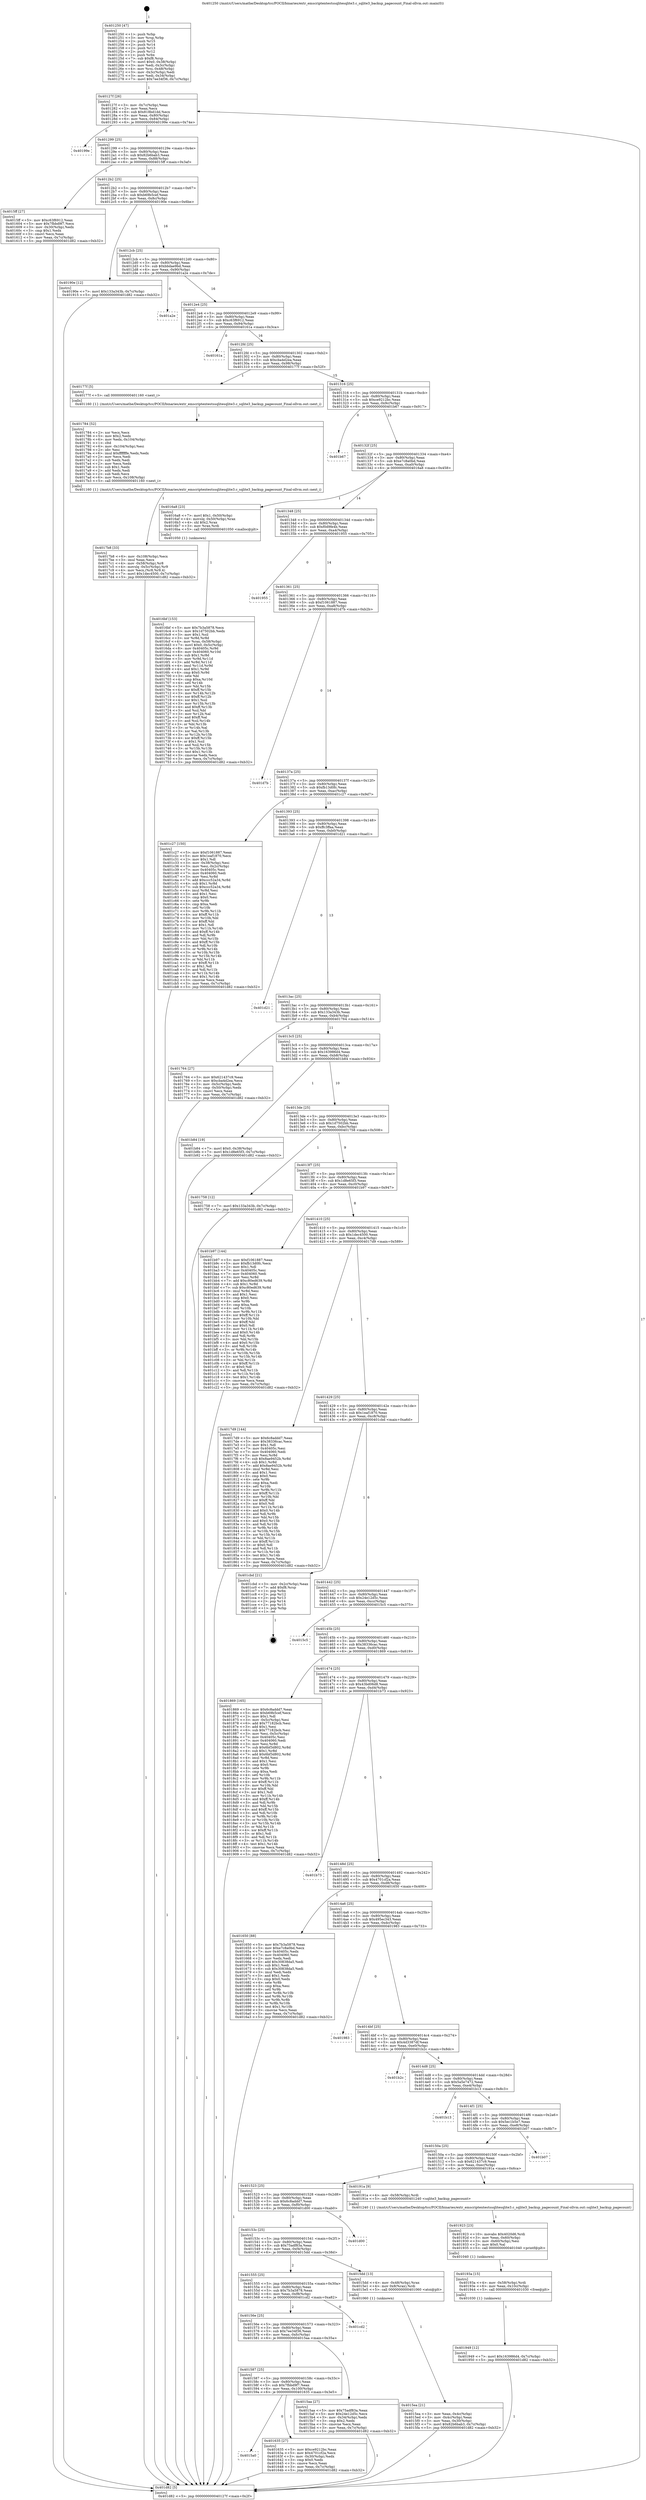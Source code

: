 digraph "0x401250" {
  label = "0x401250 (/mnt/c/Users/mathe/Desktop/tcc/POCII/binaries/extr_emscriptentestssqlitesqlite3.c_sqlite3_backup_pagecount_Final-ollvm.out::main(0))"
  labelloc = "t"
  node[shape=record]

  Entry [label="",width=0.3,height=0.3,shape=circle,fillcolor=black,style=filled]
  "0x40127f" [label="{
     0x40127f [26]\l
     | [instrs]\l
     &nbsp;&nbsp;0x40127f \<+3\>: mov -0x7c(%rbp),%eax\l
     &nbsp;&nbsp;0x401282 \<+2\>: mov %eax,%ecx\l
     &nbsp;&nbsp;0x401284 \<+6\>: sub $0x818bd1dd,%ecx\l
     &nbsp;&nbsp;0x40128a \<+3\>: mov %eax,-0x80(%rbp)\l
     &nbsp;&nbsp;0x40128d \<+6\>: mov %ecx,-0x84(%rbp)\l
     &nbsp;&nbsp;0x401293 \<+6\>: je 000000000040199e \<main+0x74e\>\l
  }"]
  "0x40199e" [label="{
     0x40199e\l
  }", style=dashed]
  "0x401299" [label="{
     0x401299 [25]\l
     | [instrs]\l
     &nbsp;&nbsp;0x401299 \<+5\>: jmp 000000000040129e \<main+0x4e\>\l
     &nbsp;&nbsp;0x40129e \<+3\>: mov -0x80(%rbp),%eax\l
     &nbsp;&nbsp;0x4012a1 \<+5\>: sub $0x82b6bab3,%eax\l
     &nbsp;&nbsp;0x4012a6 \<+6\>: mov %eax,-0x88(%rbp)\l
     &nbsp;&nbsp;0x4012ac \<+6\>: je 00000000004015ff \<main+0x3af\>\l
  }"]
  Exit [label="",width=0.3,height=0.3,shape=circle,fillcolor=black,style=filled,peripheries=2]
  "0x4015ff" [label="{
     0x4015ff [27]\l
     | [instrs]\l
     &nbsp;&nbsp;0x4015ff \<+5\>: mov $0xc63f6912,%eax\l
     &nbsp;&nbsp;0x401604 \<+5\>: mov $0x7fbbd9f7,%ecx\l
     &nbsp;&nbsp;0x401609 \<+3\>: mov -0x30(%rbp),%edx\l
     &nbsp;&nbsp;0x40160c \<+3\>: cmp $0x1,%edx\l
     &nbsp;&nbsp;0x40160f \<+3\>: cmovl %ecx,%eax\l
     &nbsp;&nbsp;0x401612 \<+3\>: mov %eax,-0x7c(%rbp)\l
     &nbsp;&nbsp;0x401615 \<+5\>: jmp 0000000000401d82 \<main+0xb32\>\l
  }"]
  "0x4012b2" [label="{
     0x4012b2 [25]\l
     | [instrs]\l
     &nbsp;&nbsp;0x4012b2 \<+5\>: jmp 00000000004012b7 \<main+0x67\>\l
     &nbsp;&nbsp;0x4012b7 \<+3\>: mov -0x80(%rbp),%eax\l
     &nbsp;&nbsp;0x4012ba \<+5\>: sub $0xb69b5cef,%eax\l
     &nbsp;&nbsp;0x4012bf \<+6\>: mov %eax,-0x8c(%rbp)\l
     &nbsp;&nbsp;0x4012c5 \<+6\>: je 000000000040190e \<main+0x6be\>\l
  }"]
  "0x401949" [label="{
     0x401949 [12]\l
     | [instrs]\l
     &nbsp;&nbsp;0x401949 \<+7\>: movl $0x163986d4,-0x7c(%rbp)\l
     &nbsp;&nbsp;0x401950 \<+5\>: jmp 0000000000401d82 \<main+0xb32\>\l
  }"]
  "0x40190e" [label="{
     0x40190e [12]\l
     | [instrs]\l
     &nbsp;&nbsp;0x40190e \<+7\>: movl $0x133a343b,-0x7c(%rbp)\l
     &nbsp;&nbsp;0x401915 \<+5\>: jmp 0000000000401d82 \<main+0xb32\>\l
  }"]
  "0x4012cb" [label="{
     0x4012cb [25]\l
     | [instrs]\l
     &nbsp;&nbsp;0x4012cb \<+5\>: jmp 00000000004012d0 \<main+0x80\>\l
     &nbsp;&nbsp;0x4012d0 \<+3\>: mov -0x80(%rbp),%eax\l
     &nbsp;&nbsp;0x4012d3 \<+5\>: sub $0xbbdae9bd,%eax\l
     &nbsp;&nbsp;0x4012d8 \<+6\>: mov %eax,-0x90(%rbp)\l
     &nbsp;&nbsp;0x4012de \<+6\>: je 0000000000401a2e \<main+0x7de\>\l
  }"]
  "0x40193a" [label="{
     0x40193a [15]\l
     | [instrs]\l
     &nbsp;&nbsp;0x40193a \<+4\>: mov -0x58(%rbp),%rdi\l
     &nbsp;&nbsp;0x40193e \<+6\>: mov %eax,-0x10c(%rbp)\l
     &nbsp;&nbsp;0x401944 \<+5\>: call 0000000000401030 \<free@plt\>\l
     | [calls]\l
     &nbsp;&nbsp;0x401030 \{1\} (unknown)\l
  }"]
  "0x401a2e" [label="{
     0x401a2e\l
  }", style=dashed]
  "0x4012e4" [label="{
     0x4012e4 [25]\l
     | [instrs]\l
     &nbsp;&nbsp;0x4012e4 \<+5\>: jmp 00000000004012e9 \<main+0x99\>\l
     &nbsp;&nbsp;0x4012e9 \<+3\>: mov -0x80(%rbp),%eax\l
     &nbsp;&nbsp;0x4012ec \<+5\>: sub $0xc63f6912,%eax\l
     &nbsp;&nbsp;0x4012f1 \<+6\>: mov %eax,-0x94(%rbp)\l
     &nbsp;&nbsp;0x4012f7 \<+6\>: je 000000000040161a \<main+0x3ca\>\l
  }"]
  "0x401923" [label="{
     0x401923 [23]\l
     | [instrs]\l
     &nbsp;&nbsp;0x401923 \<+10\>: movabs $0x4020d6,%rdi\l
     &nbsp;&nbsp;0x40192d \<+3\>: mov %eax,-0x60(%rbp)\l
     &nbsp;&nbsp;0x401930 \<+3\>: mov -0x60(%rbp),%esi\l
     &nbsp;&nbsp;0x401933 \<+2\>: mov $0x0,%al\l
     &nbsp;&nbsp;0x401935 \<+5\>: call 0000000000401040 \<printf@plt\>\l
     | [calls]\l
     &nbsp;&nbsp;0x401040 \{1\} (unknown)\l
  }"]
  "0x40161a" [label="{
     0x40161a\l
  }", style=dashed]
  "0x4012fd" [label="{
     0x4012fd [25]\l
     | [instrs]\l
     &nbsp;&nbsp;0x4012fd \<+5\>: jmp 0000000000401302 \<main+0xb2\>\l
     &nbsp;&nbsp;0x401302 \<+3\>: mov -0x80(%rbp),%eax\l
     &nbsp;&nbsp;0x401305 \<+5\>: sub $0xcba4d2ea,%eax\l
     &nbsp;&nbsp;0x40130a \<+6\>: mov %eax,-0x98(%rbp)\l
     &nbsp;&nbsp;0x401310 \<+6\>: je 000000000040177f \<main+0x52f\>\l
  }"]
  "0x4017b8" [label="{
     0x4017b8 [33]\l
     | [instrs]\l
     &nbsp;&nbsp;0x4017b8 \<+6\>: mov -0x108(%rbp),%ecx\l
     &nbsp;&nbsp;0x4017be \<+3\>: imul %eax,%ecx\l
     &nbsp;&nbsp;0x4017c1 \<+4\>: mov -0x58(%rbp),%r8\l
     &nbsp;&nbsp;0x4017c5 \<+4\>: movslq -0x5c(%rbp),%r9\l
     &nbsp;&nbsp;0x4017c9 \<+4\>: mov %ecx,(%r8,%r9,4)\l
     &nbsp;&nbsp;0x4017cd \<+7\>: movl $0x1dec4500,-0x7c(%rbp)\l
     &nbsp;&nbsp;0x4017d4 \<+5\>: jmp 0000000000401d82 \<main+0xb32\>\l
  }"]
  "0x40177f" [label="{
     0x40177f [5]\l
     | [instrs]\l
     &nbsp;&nbsp;0x40177f \<+5\>: call 0000000000401160 \<next_i\>\l
     | [calls]\l
     &nbsp;&nbsp;0x401160 \{1\} (/mnt/c/Users/mathe/Desktop/tcc/POCII/binaries/extr_emscriptentestssqlitesqlite3.c_sqlite3_backup_pagecount_Final-ollvm.out::next_i)\l
  }"]
  "0x401316" [label="{
     0x401316 [25]\l
     | [instrs]\l
     &nbsp;&nbsp;0x401316 \<+5\>: jmp 000000000040131b \<main+0xcb\>\l
     &nbsp;&nbsp;0x40131b \<+3\>: mov -0x80(%rbp),%eax\l
     &nbsp;&nbsp;0x40131e \<+5\>: sub $0xce9212bc,%eax\l
     &nbsp;&nbsp;0x401323 \<+6\>: mov %eax,-0x9c(%rbp)\l
     &nbsp;&nbsp;0x401329 \<+6\>: je 0000000000401b67 \<main+0x917\>\l
  }"]
  "0x401784" [label="{
     0x401784 [52]\l
     | [instrs]\l
     &nbsp;&nbsp;0x401784 \<+2\>: xor %ecx,%ecx\l
     &nbsp;&nbsp;0x401786 \<+5\>: mov $0x2,%edx\l
     &nbsp;&nbsp;0x40178b \<+6\>: mov %edx,-0x104(%rbp)\l
     &nbsp;&nbsp;0x401791 \<+1\>: cltd\l
     &nbsp;&nbsp;0x401792 \<+6\>: mov -0x104(%rbp),%esi\l
     &nbsp;&nbsp;0x401798 \<+2\>: idiv %esi\l
     &nbsp;&nbsp;0x40179a \<+6\>: imul $0xfffffffe,%edx,%edx\l
     &nbsp;&nbsp;0x4017a0 \<+2\>: mov %ecx,%edi\l
     &nbsp;&nbsp;0x4017a2 \<+2\>: sub %edx,%edi\l
     &nbsp;&nbsp;0x4017a4 \<+2\>: mov %ecx,%edx\l
     &nbsp;&nbsp;0x4017a6 \<+3\>: sub $0x1,%edx\l
     &nbsp;&nbsp;0x4017a9 \<+2\>: add %edx,%edi\l
     &nbsp;&nbsp;0x4017ab \<+2\>: sub %edi,%ecx\l
     &nbsp;&nbsp;0x4017ad \<+6\>: mov %ecx,-0x108(%rbp)\l
     &nbsp;&nbsp;0x4017b3 \<+5\>: call 0000000000401160 \<next_i\>\l
     | [calls]\l
     &nbsp;&nbsp;0x401160 \{1\} (/mnt/c/Users/mathe/Desktop/tcc/POCII/binaries/extr_emscriptentestssqlitesqlite3.c_sqlite3_backup_pagecount_Final-ollvm.out::next_i)\l
  }"]
  "0x401b67" [label="{
     0x401b67\l
  }", style=dashed]
  "0x40132f" [label="{
     0x40132f [25]\l
     | [instrs]\l
     &nbsp;&nbsp;0x40132f \<+5\>: jmp 0000000000401334 \<main+0xe4\>\l
     &nbsp;&nbsp;0x401334 \<+3\>: mov -0x80(%rbp),%eax\l
     &nbsp;&nbsp;0x401337 \<+5\>: sub $0xe7c8a0bd,%eax\l
     &nbsp;&nbsp;0x40133c \<+6\>: mov %eax,-0xa0(%rbp)\l
     &nbsp;&nbsp;0x401342 \<+6\>: je 00000000004016a8 \<main+0x458\>\l
  }"]
  "0x4016bf" [label="{
     0x4016bf [153]\l
     | [instrs]\l
     &nbsp;&nbsp;0x4016bf \<+5\>: mov $0x7b3a5878,%ecx\l
     &nbsp;&nbsp;0x4016c4 \<+5\>: mov $0x1d7502bb,%edx\l
     &nbsp;&nbsp;0x4016c9 \<+3\>: mov $0x1,%sil\l
     &nbsp;&nbsp;0x4016cc \<+3\>: xor %r8d,%r8d\l
     &nbsp;&nbsp;0x4016cf \<+4\>: mov %rax,-0x58(%rbp)\l
     &nbsp;&nbsp;0x4016d3 \<+7\>: movl $0x0,-0x5c(%rbp)\l
     &nbsp;&nbsp;0x4016da \<+8\>: mov 0x40405c,%r9d\l
     &nbsp;&nbsp;0x4016e2 \<+8\>: mov 0x404060,%r10d\l
     &nbsp;&nbsp;0x4016ea \<+4\>: sub $0x1,%r8d\l
     &nbsp;&nbsp;0x4016ee \<+3\>: mov %r9d,%r11d\l
     &nbsp;&nbsp;0x4016f1 \<+3\>: add %r8d,%r11d\l
     &nbsp;&nbsp;0x4016f4 \<+4\>: imul %r11d,%r9d\l
     &nbsp;&nbsp;0x4016f8 \<+4\>: and $0x1,%r9d\l
     &nbsp;&nbsp;0x4016fc \<+4\>: cmp $0x0,%r9d\l
     &nbsp;&nbsp;0x401700 \<+3\>: sete %bl\l
     &nbsp;&nbsp;0x401703 \<+4\>: cmp $0xa,%r10d\l
     &nbsp;&nbsp;0x401707 \<+4\>: setl %r14b\l
     &nbsp;&nbsp;0x40170b \<+3\>: mov %bl,%r15b\l
     &nbsp;&nbsp;0x40170e \<+4\>: xor $0xff,%r15b\l
     &nbsp;&nbsp;0x401712 \<+3\>: mov %r14b,%r12b\l
     &nbsp;&nbsp;0x401715 \<+4\>: xor $0xff,%r12b\l
     &nbsp;&nbsp;0x401719 \<+4\>: xor $0x1,%sil\l
     &nbsp;&nbsp;0x40171d \<+3\>: mov %r15b,%r13b\l
     &nbsp;&nbsp;0x401720 \<+4\>: and $0xff,%r13b\l
     &nbsp;&nbsp;0x401724 \<+3\>: and %sil,%bl\l
     &nbsp;&nbsp;0x401727 \<+3\>: mov %r12b,%al\l
     &nbsp;&nbsp;0x40172a \<+2\>: and $0xff,%al\l
     &nbsp;&nbsp;0x40172c \<+3\>: and %sil,%r14b\l
     &nbsp;&nbsp;0x40172f \<+3\>: or %bl,%r13b\l
     &nbsp;&nbsp;0x401732 \<+3\>: or %r14b,%al\l
     &nbsp;&nbsp;0x401735 \<+3\>: xor %al,%r13b\l
     &nbsp;&nbsp;0x401738 \<+3\>: or %r12b,%r15b\l
     &nbsp;&nbsp;0x40173b \<+4\>: xor $0xff,%r15b\l
     &nbsp;&nbsp;0x40173f \<+4\>: or $0x1,%sil\l
     &nbsp;&nbsp;0x401743 \<+3\>: and %sil,%r15b\l
     &nbsp;&nbsp;0x401746 \<+3\>: or %r15b,%r13b\l
     &nbsp;&nbsp;0x401749 \<+4\>: test $0x1,%r13b\l
     &nbsp;&nbsp;0x40174d \<+3\>: cmovne %edx,%ecx\l
     &nbsp;&nbsp;0x401750 \<+3\>: mov %ecx,-0x7c(%rbp)\l
     &nbsp;&nbsp;0x401753 \<+5\>: jmp 0000000000401d82 \<main+0xb32\>\l
  }"]
  "0x4016a8" [label="{
     0x4016a8 [23]\l
     | [instrs]\l
     &nbsp;&nbsp;0x4016a8 \<+7\>: movl $0x1,-0x50(%rbp)\l
     &nbsp;&nbsp;0x4016af \<+4\>: movslq -0x50(%rbp),%rax\l
     &nbsp;&nbsp;0x4016b3 \<+4\>: shl $0x2,%rax\l
     &nbsp;&nbsp;0x4016b7 \<+3\>: mov %rax,%rdi\l
     &nbsp;&nbsp;0x4016ba \<+5\>: call 0000000000401050 \<malloc@plt\>\l
     | [calls]\l
     &nbsp;&nbsp;0x401050 \{1\} (unknown)\l
  }"]
  "0x401348" [label="{
     0x401348 [25]\l
     | [instrs]\l
     &nbsp;&nbsp;0x401348 \<+5\>: jmp 000000000040134d \<main+0xfd\>\l
     &nbsp;&nbsp;0x40134d \<+3\>: mov -0x80(%rbp),%eax\l
     &nbsp;&nbsp;0x401350 \<+5\>: sub $0xf0d9fe4b,%eax\l
     &nbsp;&nbsp;0x401355 \<+6\>: mov %eax,-0xa4(%rbp)\l
     &nbsp;&nbsp;0x40135b \<+6\>: je 0000000000401955 \<main+0x705\>\l
  }"]
  "0x4015a0" [label="{
     0x4015a0\l
  }", style=dashed]
  "0x401955" [label="{
     0x401955\l
  }", style=dashed]
  "0x401361" [label="{
     0x401361 [25]\l
     | [instrs]\l
     &nbsp;&nbsp;0x401361 \<+5\>: jmp 0000000000401366 \<main+0x116\>\l
     &nbsp;&nbsp;0x401366 \<+3\>: mov -0x80(%rbp),%eax\l
     &nbsp;&nbsp;0x401369 \<+5\>: sub $0xf1061887,%eax\l
     &nbsp;&nbsp;0x40136e \<+6\>: mov %eax,-0xa8(%rbp)\l
     &nbsp;&nbsp;0x401374 \<+6\>: je 0000000000401d7b \<main+0xb2b\>\l
  }"]
  "0x401635" [label="{
     0x401635 [27]\l
     | [instrs]\l
     &nbsp;&nbsp;0x401635 \<+5\>: mov $0xce9212bc,%eax\l
     &nbsp;&nbsp;0x40163a \<+5\>: mov $0x4701cf2a,%ecx\l
     &nbsp;&nbsp;0x40163f \<+3\>: mov -0x30(%rbp),%edx\l
     &nbsp;&nbsp;0x401642 \<+3\>: cmp $0x0,%edx\l
     &nbsp;&nbsp;0x401645 \<+3\>: cmove %ecx,%eax\l
     &nbsp;&nbsp;0x401648 \<+3\>: mov %eax,-0x7c(%rbp)\l
     &nbsp;&nbsp;0x40164b \<+5\>: jmp 0000000000401d82 \<main+0xb32\>\l
  }"]
  "0x401d7b" [label="{
     0x401d7b\l
  }", style=dashed]
  "0x40137a" [label="{
     0x40137a [25]\l
     | [instrs]\l
     &nbsp;&nbsp;0x40137a \<+5\>: jmp 000000000040137f \<main+0x12f\>\l
     &nbsp;&nbsp;0x40137f \<+3\>: mov -0x80(%rbp),%eax\l
     &nbsp;&nbsp;0x401382 \<+5\>: sub $0xfb13d0fc,%eax\l
     &nbsp;&nbsp;0x401387 \<+6\>: mov %eax,-0xac(%rbp)\l
     &nbsp;&nbsp;0x40138d \<+6\>: je 0000000000401c27 \<main+0x9d7\>\l
  }"]
  "0x4015ea" [label="{
     0x4015ea [21]\l
     | [instrs]\l
     &nbsp;&nbsp;0x4015ea \<+3\>: mov %eax,-0x4c(%rbp)\l
     &nbsp;&nbsp;0x4015ed \<+3\>: mov -0x4c(%rbp),%eax\l
     &nbsp;&nbsp;0x4015f0 \<+3\>: mov %eax,-0x30(%rbp)\l
     &nbsp;&nbsp;0x4015f3 \<+7\>: movl $0x82b6bab3,-0x7c(%rbp)\l
     &nbsp;&nbsp;0x4015fa \<+5\>: jmp 0000000000401d82 \<main+0xb32\>\l
  }"]
  "0x401c27" [label="{
     0x401c27 [150]\l
     | [instrs]\l
     &nbsp;&nbsp;0x401c27 \<+5\>: mov $0xf1061887,%eax\l
     &nbsp;&nbsp;0x401c2c \<+5\>: mov $0x1eaf1870,%ecx\l
     &nbsp;&nbsp;0x401c31 \<+2\>: mov $0x1,%dl\l
     &nbsp;&nbsp;0x401c33 \<+3\>: mov -0x38(%rbp),%esi\l
     &nbsp;&nbsp;0x401c36 \<+3\>: mov %esi,-0x2c(%rbp)\l
     &nbsp;&nbsp;0x401c39 \<+7\>: mov 0x40405c,%esi\l
     &nbsp;&nbsp;0x401c40 \<+7\>: mov 0x404060,%edi\l
     &nbsp;&nbsp;0x401c47 \<+3\>: mov %esi,%r8d\l
     &nbsp;&nbsp;0x401c4a \<+7\>: add $0xccc52a34,%r8d\l
     &nbsp;&nbsp;0x401c51 \<+4\>: sub $0x1,%r8d\l
     &nbsp;&nbsp;0x401c55 \<+7\>: sub $0xccc52a34,%r8d\l
     &nbsp;&nbsp;0x401c5c \<+4\>: imul %r8d,%esi\l
     &nbsp;&nbsp;0x401c60 \<+3\>: and $0x1,%esi\l
     &nbsp;&nbsp;0x401c63 \<+3\>: cmp $0x0,%esi\l
     &nbsp;&nbsp;0x401c66 \<+4\>: sete %r9b\l
     &nbsp;&nbsp;0x401c6a \<+3\>: cmp $0xa,%edi\l
     &nbsp;&nbsp;0x401c6d \<+4\>: setl %r10b\l
     &nbsp;&nbsp;0x401c71 \<+3\>: mov %r9b,%r11b\l
     &nbsp;&nbsp;0x401c74 \<+4\>: xor $0xff,%r11b\l
     &nbsp;&nbsp;0x401c78 \<+3\>: mov %r10b,%bl\l
     &nbsp;&nbsp;0x401c7b \<+3\>: xor $0xff,%bl\l
     &nbsp;&nbsp;0x401c7e \<+3\>: xor $0x1,%dl\l
     &nbsp;&nbsp;0x401c81 \<+3\>: mov %r11b,%r14b\l
     &nbsp;&nbsp;0x401c84 \<+4\>: and $0xff,%r14b\l
     &nbsp;&nbsp;0x401c88 \<+3\>: and %dl,%r9b\l
     &nbsp;&nbsp;0x401c8b \<+3\>: mov %bl,%r15b\l
     &nbsp;&nbsp;0x401c8e \<+4\>: and $0xff,%r15b\l
     &nbsp;&nbsp;0x401c92 \<+3\>: and %dl,%r10b\l
     &nbsp;&nbsp;0x401c95 \<+3\>: or %r9b,%r14b\l
     &nbsp;&nbsp;0x401c98 \<+3\>: or %r10b,%r15b\l
     &nbsp;&nbsp;0x401c9b \<+3\>: xor %r15b,%r14b\l
     &nbsp;&nbsp;0x401c9e \<+3\>: or %bl,%r11b\l
     &nbsp;&nbsp;0x401ca1 \<+4\>: xor $0xff,%r11b\l
     &nbsp;&nbsp;0x401ca5 \<+3\>: or $0x1,%dl\l
     &nbsp;&nbsp;0x401ca8 \<+3\>: and %dl,%r11b\l
     &nbsp;&nbsp;0x401cab \<+3\>: or %r11b,%r14b\l
     &nbsp;&nbsp;0x401cae \<+4\>: test $0x1,%r14b\l
     &nbsp;&nbsp;0x401cb2 \<+3\>: cmovne %ecx,%eax\l
     &nbsp;&nbsp;0x401cb5 \<+3\>: mov %eax,-0x7c(%rbp)\l
     &nbsp;&nbsp;0x401cb8 \<+5\>: jmp 0000000000401d82 \<main+0xb32\>\l
  }"]
  "0x401393" [label="{
     0x401393 [25]\l
     | [instrs]\l
     &nbsp;&nbsp;0x401393 \<+5\>: jmp 0000000000401398 \<main+0x148\>\l
     &nbsp;&nbsp;0x401398 \<+3\>: mov -0x80(%rbp),%eax\l
     &nbsp;&nbsp;0x40139b \<+5\>: sub $0xffc3ffaa,%eax\l
     &nbsp;&nbsp;0x4013a0 \<+6\>: mov %eax,-0xb0(%rbp)\l
     &nbsp;&nbsp;0x4013a6 \<+6\>: je 0000000000401d21 \<main+0xad1\>\l
  }"]
  "0x401250" [label="{
     0x401250 [47]\l
     | [instrs]\l
     &nbsp;&nbsp;0x401250 \<+1\>: push %rbp\l
     &nbsp;&nbsp;0x401251 \<+3\>: mov %rsp,%rbp\l
     &nbsp;&nbsp;0x401254 \<+2\>: push %r15\l
     &nbsp;&nbsp;0x401256 \<+2\>: push %r14\l
     &nbsp;&nbsp;0x401258 \<+2\>: push %r13\l
     &nbsp;&nbsp;0x40125a \<+2\>: push %r12\l
     &nbsp;&nbsp;0x40125c \<+1\>: push %rbx\l
     &nbsp;&nbsp;0x40125d \<+7\>: sub $0xf8,%rsp\l
     &nbsp;&nbsp;0x401264 \<+7\>: movl $0x0,-0x38(%rbp)\l
     &nbsp;&nbsp;0x40126b \<+3\>: mov %edi,-0x3c(%rbp)\l
     &nbsp;&nbsp;0x40126e \<+4\>: mov %rsi,-0x48(%rbp)\l
     &nbsp;&nbsp;0x401272 \<+3\>: mov -0x3c(%rbp),%edi\l
     &nbsp;&nbsp;0x401275 \<+3\>: mov %edi,-0x34(%rbp)\l
     &nbsp;&nbsp;0x401278 \<+7\>: movl $0x7ee34f36,-0x7c(%rbp)\l
  }"]
  "0x401d21" [label="{
     0x401d21\l
  }", style=dashed]
  "0x4013ac" [label="{
     0x4013ac [25]\l
     | [instrs]\l
     &nbsp;&nbsp;0x4013ac \<+5\>: jmp 00000000004013b1 \<main+0x161\>\l
     &nbsp;&nbsp;0x4013b1 \<+3\>: mov -0x80(%rbp),%eax\l
     &nbsp;&nbsp;0x4013b4 \<+5\>: sub $0x133a343b,%eax\l
     &nbsp;&nbsp;0x4013b9 \<+6\>: mov %eax,-0xb4(%rbp)\l
     &nbsp;&nbsp;0x4013bf \<+6\>: je 0000000000401764 \<main+0x514\>\l
  }"]
  "0x401d82" [label="{
     0x401d82 [5]\l
     | [instrs]\l
     &nbsp;&nbsp;0x401d82 \<+5\>: jmp 000000000040127f \<main+0x2f\>\l
  }"]
  "0x401764" [label="{
     0x401764 [27]\l
     | [instrs]\l
     &nbsp;&nbsp;0x401764 \<+5\>: mov $0x621437c9,%eax\l
     &nbsp;&nbsp;0x401769 \<+5\>: mov $0xcba4d2ea,%ecx\l
     &nbsp;&nbsp;0x40176e \<+3\>: mov -0x5c(%rbp),%edx\l
     &nbsp;&nbsp;0x401771 \<+3\>: cmp -0x50(%rbp),%edx\l
     &nbsp;&nbsp;0x401774 \<+3\>: cmovl %ecx,%eax\l
     &nbsp;&nbsp;0x401777 \<+3\>: mov %eax,-0x7c(%rbp)\l
     &nbsp;&nbsp;0x40177a \<+5\>: jmp 0000000000401d82 \<main+0xb32\>\l
  }"]
  "0x4013c5" [label="{
     0x4013c5 [25]\l
     | [instrs]\l
     &nbsp;&nbsp;0x4013c5 \<+5\>: jmp 00000000004013ca \<main+0x17a\>\l
     &nbsp;&nbsp;0x4013ca \<+3\>: mov -0x80(%rbp),%eax\l
     &nbsp;&nbsp;0x4013cd \<+5\>: sub $0x163986d4,%eax\l
     &nbsp;&nbsp;0x4013d2 \<+6\>: mov %eax,-0xb8(%rbp)\l
     &nbsp;&nbsp;0x4013d8 \<+6\>: je 0000000000401b84 \<main+0x934\>\l
  }"]
  "0x401587" [label="{
     0x401587 [25]\l
     | [instrs]\l
     &nbsp;&nbsp;0x401587 \<+5\>: jmp 000000000040158c \<main+0x33c\>\l
     &nbsp;&nbsp;0x40158c \<+3\>: mov -0x80(%rbp),%eax\l
     &nbsp;&nbsp;0x40158f \<+5\>: sub $0x7fbbd9f7,%eax\l
     &nbsp;&nbsp;0x401594 \<+6\>: mov %eax,-0x100(%rbp)\l
     &nbsp;&nbsp;0x40159a \<+6\>: je 0000000000401635 \<main+0x3e5\>\l
  }"]
  "0x401b84" [label="{
     0x401b84 [19]\l
     | [instrs]\l
     &nbsp;&nbsp;0x401b84 \<+7\>: movl $0x0,-0x38(%rbp)\l
     &nbsp;&nbsp;0x401b8b \<+7\>: movl $0x1d8e65f3,-0x7c(%rbp)\l
     &nbsp;&nbsp;0x401b92 \<+5\>: jmp 0000000000401d82 \<main+0xb32\>\l
  }"]
  "0x4013de" [label="{
     0x4013de [25]\l
     | [instrs]\l
     &nbsp;&nbsp;0x4013de \<+5\>: jmp 00000000004013e3 \<main+0x193\>\l
     &nbsp;&nbsp;0x4013e3 \<+3\>: mov -0x80(%rbp),%eax\l
     &nbsp;&nbsp;0x4013e6 \<+5\>: sub $0x1d7502bb,%eax\l
     &nbsp;&nbsp;0x4013eb \<+6\>: mov %eax,-0xbc(%rbp)\l
     &nbsp;&nbsp;0x4013f1 \<+6\>: je 0000000000401758 \<main+0x508\>\l
  }"]
  "0x4015aa" [label="{
     0x4015aa [27]\l
     | [instrs]\l
     &nbsp;&nbsp;0x4015aa \<+5\>: mov $0x75adf83a,%eax\l
     &nbsp;&nbsp;0x4015af \<+5\>: mov $0x24e12d5c,%ecx\l
     &nbsp;&nbsp;0x4015b4 \<+3\>: mov -0x34(%rbp),%edx\l
     &nbsp;&nbsp;0x4015b7 \<+3\>: cmp $0x2,%edx\l
     &nbsp;&nbsp;0x4015ba \<+3\>: cmovne %ecx,%eax\l
     &nbsp;&nbsp;0x4015bd \<+3\>: mov %eax,-0x7c(%rbp)\l
     &nbsp;&nbsp;0x4015c0 \<+5\>: jmp 0000000000401d82 \<main+0xb32\>\l
  }"]
  "0x401758" [label="{
     0x401758 [12]\l
     | [instrs]\l
     &nbsp;&nbsp;0x401758 \<+7\>: movl $0x133a343b,-0x7c(%rbp)\l
     &nbsp;&nbsp;0x40175f \<+5\>: jmp 0000000000401d82 \<main+0xb32\>\l
  }"]
  "0x4013f7" [label="{
     0x4013f7 [25]\l
     | [instrs]\l
     &nbsp;&nbsp;0x4013f7 \<+5\>: jmp 00000000004013fc \<main+0x1ac\>\l
     &nbsp;&nbsp;0x4013fc \<+3\>: mov -0x80(%rbp),%eax\l
     &nbsp;&nbsp;0x4013ff \<+5\>: sub $0x1d8e65f3,%eax\l
     &nbsp;&nbsp;0x401404 \<+6\>: mov %eax,-0xc0(%rbp)\l
     &nbsp;&nbsp;0x40140a \<+6\>: je 0000000000401b97 \<main+0x947\>\l
  }"]
  "0x40156e" [label="{
     0x40156e [25]\l
     | [instrs]\l
     &nbsp;&nbsp;0x40156e \<+5\>: jmp 0000000000401573 \<main+0x323\>\l
     &nbsp;&nbsp;0x401573 \<+3\>: mov -0x80(%rbp),%eax\l
     &nbsp;&nbsp;0x401576 \<+5\>: sub $0x7ee34f36,%eax\l
     &nbsp;&nbsp;0x40157b \<+6\>: mov %eax,-0xfc(%rbp)\l
     &nbsp;&nbsp;0x401581 \<+6\>: je 00000000004015aa \<main+0x35a\>\l
  }"]
  "0x401b97" [label="{
     0x401b97 [144]\l
     | [instrs]\l
     &nbsp;&nbsp;0x401b97 \<+5\>: mov $0xf1061887,%eax\l
     &nbsp;&nbsp;0x401b9c \<+5\>: mov $0xfb13d0fc,%ecx\l
     &nbsp;&nbsp;0x401ba1 \<+2\>: mov $0x1,%dl\l
     &nbsp;&nbsp;0x401ba3 \<+7\>: mov 0x40405c,%esi\l
     &nbsp;&nbsp;0x401baa \<+7\>: mov 0x404060,%edi\l
     &nbsp;&nbsp;0x401bb1 \<+3\>: mov %esi,%r8d\l
     &nbsp;&nbsp;0x401bb4 \<+7\>: add $0xc80ed639,%r8d\l
     &nbsp;&nbsp;0x401bbb \<+4\>: sub $0x1,%r8d\l
     &nbsp;&nbsp;0x401bbf \<+7\>: sub $0xc80ed639,%r8d\l
     &nbsp;&nbsp;0x401bc6 \<+4\>: imul %r8d,%esi\l
     &nbsp;&nbsp;0x401bca \<+3\>: and $0x1,%esi\l
     &nbsp;&nbsp;0x401bcd \<+3\>: cmp $0x0,%esi\l
     &nbsp;&nbsp;0x401bd0 \<+4\>: sete %r9b\l
     &nbsp;&nbsp;0x401bd4 \<+3\>: cmp $0xa,%edi\l
     &nbsp;&nbsp;0x401bd7 \<+4\>: setl %r10b\l
     &nbsp;&nbsp;0x401bdb \<+3\>: mov %r9b,%r11b\l
     &nbsp;&nbsp;0x401bde \<+4\>: xor $0xff,%r11b\l
     &nbsp;&nbsp;0x401be2 \<+3\>: mov %r10b,%bl\l
     &nbsp;&nbsp;0x401be5 \<+3\>: xor $0xff,%bl\l
     &nbsp;&nbsp;0x401be8 \<+3\>: xor $0x0,%dl\l
     &nbsp;&nbsp;0x401beb \<+3\>: mov %r11b,%r14b\l
     &nbsp;&nbsp;0x401bee \<+4\>: and $0x0,%r14b\l
     &nbsp;&nbsp;0x401bf2 \<+3\>: and %dl,%r9b\l
     &nbsp;&nbsp;0x401bf5 \<+3\>: mov %bl,%r15b\l
     &nbsp;&nbsp;0x401bf8 \<+4\>: and $0x0,%r15b\l
     &nbsp;&nbsp;0x401bfc \<+3\>: and %dl,%r10b\l
     &nbsp;&nbsp;0x401bff \<+3\>: or %r9b,%r14b\l
     &nbsp;&nbsp;0x401c02 \<+3\>: or %r10b,%r15b\l
     &nbsp;&nbsp;0x401c05 \<+3\>: xor %r15b,%r14b\l
     &nbsp;&nbsp;0x401c08 \<+3\>: or %bl,%r11b\l
     &nbsp;&nbsp;0x401c0b \<+4\>: xor $0xff,%r11b\l
     &nbsp;&nbsp;0x401c0f \<+3\>: or $0x0,%dl\l
     &nbsp;&nbsp;0x401c12 \<+3\>: and %dl,%r11b\l
     &nbsp;&nbsp;0x401c15 \<+3\>: or %r11b,%r14b\l
     &nbsp;&nbsp;0x401c18 \<+4\>: test $0x1,%r14b\l
     &nbsp;&nbsp;0x401c1c \<+3\>: cmovne %ecx,%eax\l
     &nbsp;&nbsp;0x401c1f \<+3\>: mov %eax,-0x7c(%rbp)\l
     &nbsp;&nbsp;0x401c22 \<+5\>: jmp 0000000000401d82 \<main+0xb32\>\l
  }"]
  "0x401410" [label="{
     0x401410 [25]\l
     | [instrs]\l
     &nbsp;&nbsp;0x401410 \<+5\>: jmp 0000000000401415 \<main+0x1c5\>\l
     &nbsp;&nbsp;0x401415 \<+3\>: mov -0x80(%rbp),%eax\l
     &nbsp;&nbsp;0x401418 \<+5\>: sub $0x1dec4500,%eax\l
     &nbsp;&nbsp;0x40141d \<+6\>: mov %eax,-0xc4(%rbp)\l
     &nbsp;&nbsp;0x401423 \<+6\>: je 00000000004017d9 \<main+0x589\>\l
  }"]
  "0x401cd2" [label="{
     0x401cd2\l
  }", style=dashed]
  "0x4017d9" [label="{
     0x4017d9 [144]\l
     | [instrs]\l
     &nbsp;&nbsp;0x4017d9 \<+5\>: mov $0x6c8addd7,%eax\l
     &nbsp;&nbsp;0x4017de \<+5\>: mov $0x38336cac,%ecx\l
     &nbsp;&nbsp;0x4017e3 \<+2\>: mov $0x1,%dl\l
     &nbsp;&nbsp;0x4017e5 \<+7\>: mov 0x40405c,%esi\l
     &nbsp;&nbsp;0x4017ec \<+7\>: mov 0x404060,%edi\l
     &nbsp;&nbsp;0x4017f3 \<+3\>: mov %esi,%r8d\l
     &nbsp;&nbsp;0x4017f6 \<+7\>: sub $0x8ae9452b,%r8d\l
     &nbsp;&nbsp;0x4017fd \<+4\>: sub $0x1,%r8d\l
     &nbsp;&nbsp;0x401801 \<+7\>: add $0x8ae9452b,%r8d\l
     &nbsp;&nbsp;0x401808 \<+4\>: imul %r8d,%esi\l
     &nbsp;&nbsp;0x40180c \<+3\>: and $0x1,%esi\l
     &nbsp;&nbsp;0x40180f \<+3\>: cmp $0x0,%esi\l
     &nbsp;&nbsp;0x401812 \<+4\>: sete %r9b\l
     &nbsp;&nbsp;0x401816 \<+3\>: cmp $0xa,%edi\l
     &nbsp;&nbsp;0x401819 \<+4\>: setl %r10b\l
     &nbsp;&nbsp;0x40181d \<+3\>: mov %r9b,%r11b\l
     &nbsp;&nbsp;0x401820 \<+4\>: xor $0xff,%r11b\l
     &nbsp;&nbsp;0x401824 \<+3\>: mov %r10b,%bl\l
     &nbsp;&nbsp;0x401827 \<+3\>: xor $0xff,%bl\l
     &nbsp;&nbsp;0x40182a \<+3\>: xor $0x0,%dl\l
     &nbsp;&nbsp;0x40182d \<+3\>: mov %r11b,%r14b\l
     &nbsp;&nbsp;0x401830 \<+4\>: and $0x0,%r14b\l
     &nbsp;&nbsp;0x401834 \<+3\>: and %dl,%r9b\l
     &nbsp;&nbsp;0x401837 \<+3\>: mov %bl,%r15b\l
     &nbsp;&nbsp;0x40183a \<+4\>: and $0x0,%r15b\l
     &nbsp;&nbsp;0x40183e \<+3\>: and %dl,%r10b\l
     &nbsp;&nbsp;0x401841 \<+3\>: or %r9b,%r14b\l
     &nbsp;&nbsp;0x401844 \<+3\>: or %r10b,%r15b\l
     &nbsp;&nbsp;0x401847 \<+3\>: xor %r15b,%r14b\l
     &nbsp;&nbsp;0x40184a \<+3\>: or %bl,%r11b\l
     &nbsp;&nbsp;0x40184d \<+4\>: xor $0xff,%r11b\l
     &nbsp;&nbsp;0x401851 \<+3\>: or $0x0,%dl\l
     &nbsp;&nbsp;0x401854 \<+3\>: and %dl,%r11b\l
     &nbsp;&nbsp;0x401857 \<+3\>: or %r11b,%r14b\l
     &nbsp;&nbsp;0x40185a \<+4\>: test $0x1,%r14b\l
     &nbsp;&nbsp;0x40185e \<+3\>: cmovne %ecx,%eax\l
     &nbsp;&nbsp;0x401861 \<+3\>: mov %eax,-0x7c(%rbp)\l
     &nbsp;&nbsp;0x401864 \<+5\>: jmp 0000000000401d82 \<main+0xb32\>\l
  }"]
  "0x401429" [label="{
     0x401429 [25]\l
     | [instrs]\l
     &nbsp;&nbsp;0x401429 \<+5\>: jmp 000000000040142e \<main+0x1de\>\l
     &nbsp;&nbsp;0x40142e \<+3\>: mov -0x80(%rbp),%eax\l
     &nbsp;&nbsp;0x401431 \<+5\>: sub $0x1eaf1870,%eax\l
     &nbsp;&nbsp;0x401436 \<+6\>: mov %eax,-0xc8(%rbp)\l
     &nbsp;&nbsp;0x40143c \<+6\>: je 0000000000401cbd \<main+0xa6d\>\l
  }"]
  "0x401555" [label="{
     0x401555 [25]\l
     | [instrs]\l
     &nbsp;&nbsp;0x401555 \<+5\>: jmp 000000000040155a \<main+0x30a\>\l
     &nbsp;&nbsp;0x40155a \<+3\>: mov -0x80(%rbp),%eax\l
     &nbsp;&nbsp;0x40155d \<+5\>: sub $0x7b3a5878,%eax\l
     &nbsp;&nbsp;0x401562 \<+6\>: mov %eax,-0xf8(%rbp)\l
     &nbsp;&nbsp;0x401568 \<+6\>: je 0000000000401cd2 \<main+0xa82\>\l
  }"]
  "0x401cbd" [label="{
     0x401cbd [21]\l
     | [instrs]\l
     &nbsp;&nbsp;0x401cbd \<+3\>: mov -0x2c(%rbp),%eax\l
     &nbsp;&nbsp;0x401cc0 \<+7\>: add $0xf8,%rsp\l
     &nbsp;&nbsp;0x401cc7 \<+1\>: pop %rbx\l
     &nbsp;&nbsp;0x401cc8 \<+2\>: pop %r12\l
     &nbsp;&nbsp;0x401cca \<+2\>: pop %r13\l
     &nbsp;&nbsp;0x401ccc \<+2\>: pop %r14\l
     &nbsp;&nbsp;0x401cce \<+2\>: pop %r15\l
     &nbsp;&nbsp;0x401cd0 \<+1\>: pop %rbp\l
     &nbsp;&nbsp;0x401cd1 \<+1\>: ret\l
  }"]
  "0x401442" [label="{
     0x401442 [25]\l
     | [instrs]\l
     &nbsp;&nbsp;0x401442 \<+5\>: jmp 0000000000401447 \<main+0x1f7\>\l
     &nbsp;&nbsp;0x401447 \<+3\>: mov -0x80(%rbp),%eax\l
     &nbsp;&nbsp;0x40144a \<+5\>: sub $0x24e12d5c,%eax\l
     &nbsp;&nbsp;0x40144f \<+6\>: mov %eax,-0xcc(%rbp)\l
     &nbsp;&nbsp;0x401455 \<+6\>: je 00000000004015c5 \<main+0x375\>\l
  }"]
  "0x4015dd" [label="{
     0x4015dd [13]\l
     | [instrs]\l
     &nbsp;&nbsp;0x4015dd \<+4\>: mov -0x48(%rbp),%rax\l
     &nbsp;&nbsp;0x4015e1 \<+4\>: mov 0x8(%rax),%rdi\l
     &nbsp;&nbsp;0x4015e5 \<+5\>: call 0000000000401060 \<atoi@plt\>\l
     | [calls]\l
     &nbsp;&nbsp;0x401060 \{1\} (unknown)\l
  }"]
  "0x4015c5" [label="{
     0x4015c5\l
  }", style=dashed]
  "0x40145b" [label="{
     0x40145b [25]\l
     | [instrs]\l
     &nbsp;&nbsp;0x40145b \<+5\>: jmp 0000000000401460 \<main+0x210\>\l
     &nbsp;&nbsp;0x401460 \<+3\>: mov -0x80(%rbp),%eax\l
     &nbsp;&nbsp;0x401463 \<+5\>: sub $0x38336cac,%eax\l
     &nbsp;&nbsp;0x401468 \<+6\>: mov %eax,-0xd0(%rbp)\l
     &nbsp;&nbsp;0x40146e \<+6\>: je 0000000000401869 \<main+0x619\>\l
  }"]
  "0x40153c" [label="{
     0x40153c [25]\l
     | [instrs]\l
     &nbsp;&nbsp;0x40153c \<+5\>: jmp 0000000000401541 \<main+0x2f1\>\l
     &nbsp;&nbsp;0x401541 \<+3\>: mov -0x80(%rbp),%eax\l
     &nbsp;&nbsp;0x401544 \<+5\>: sub $0x75adf83a,%eax\l
     &nbsp;&nbsp;0x401549 \<+6\>: mov %eax,-0xf4(%rbp)\l
     &nbsp;&nbsp;0x40154f \<+6\>: je 00000000004015dd \<main+0x38d\>\l
  }"]
  "0x401869" [label="{
     0x401869 [165]\l
     | [instrs]\l
     &nbsp;&nbsp;0x401869 \<+5\>: mov $0x6c8addd7,%eax\l
     &nbsp;&nbsp;0x40186e \<+5\>: mov $0xb69b5cef,%ecx\l
     &nbsp;&nbsp;0x401873 \<+2\>: mov $0x1,%dl\l
     &nbsp;&nbsp;0x401875 \<+3\>: mov -0x5c(%rbp),%esi\l
     &nbsp;&nbsp;0x401878 \<+6\>: add $0x77182bcb,%esi\l
     &nbsp;&nbsp;0x40187e \<+3\>: add $0x1,%esi\l
     &nbsp;&nbsp;0x401881 \<+6\>: sub $0x77182bcb,%esi\l
     &nbsp;&nbsp;0x401887 \<+3\>: mov %esi,-0x5c(%rbp)\l
     &nbsp;&nbsp;0x40188a \<+7\>: mov 0x40405c,%esi\l
     &nbsp;&nbsp;0x401891 \<+7\>: mov 0x404060,%edi\l
     &nbsp;&nbsp;0x401898 \<+3\>: mov %esi,%r8d\l
     &nbsp;&nbsp;0x40189b \<+7\>: sub $0x6bf3d802,%r8d\l
     &nbsp;&nbsp;0x4018a2 \<+4\>: sub $0x1,%r8d\l
     &nbsp;&nbsp;0x4018a6 \<+7\>: add $0x6bf3d802,%r8d\l
     &nbsp;&nbsp;0x4018ad \<+4\>: imul %r8d,%esi\l
     &nbsp;&nbsp;0x4018b1 \<+3\>: and $0x1,%esi\l
     &nbsp;&nbsp;0x4018b4 \<+3\>: cmp $0x0,%esi\l
     &nbsp;&nbsp;0x4018b7 \<+4\>: sete %r9b\l
     &nbsp;&nbsp;0x4018bb \<+3\>: cmp $0xa,%edi\l
     &nbsp;&nbsp;0x4018be \<+4\>: setl %r10b\l
     &nbsp;&nbsp;0x4018c2 \<+3\>: mov %r9b,%r11b\l
     &nbsp;&nbsp;0x4018c5 \<+4\>: xor $0xff,%r11b\l
     &nbsp;&nbsp;0x4018c9 \<+3\>: mov %r10b,%bl\l
     &nbsp;&nbsp;0x4018cc \<+3\>: xor $0xff,%bl\l
     &nbsp;&nbsp;0x4018cf \<+3\>: xor $0x1,%dl\l
     &nbsp;&nbsp;0x4018d2 \<+3\>: mov %r11b,%r14b\l
     &nbsp;&nbsp;0x4018d5 \<+4\>: and $0xff,%r14b\l
     &nbsp;&nbsp;0x4018d9 \<+3\>: and %dl,%r9b\l
     &nbsp;&nbsp;0x4018dc \<+3\>: mov %bl,%r15b\l
     &nbsp;&nbsp;0x4018df \<+4\>: and $0xff,%r15b\l
     &nbsp;&nbsp;0x4018e3 \<+3\>: and %dl,%r10b\l
     &nbsp;&nbsp;0x4018e6 \<+3\>: or %r9b,%r14b\l
     &nbsp;&nbsp;0x4018e9 \<+3\>: or %r10b,%r15b\l
     &nbsp;&nbsp;0x4018ec \<+3\>: xor %r15b,%r14b\l
     &nbsp;&nbsp;0x4018ef \<+3\>: or %bl,%r11b\l
     &nbsp;&nbsp;0x4018f2 \<+4\>: xor $0xff,%r11b\l
     &nbsp;&nbsp;0x4018f6 \<+3\>: or $0x1,%dl\l
     &nbsp;&nbsp;0x4018f9 \<+3\>: and %dl,%r11b\l
     &nbsp;&nbsp;0x4018fc \<+3\>: or %r11b,%r14b\l
     &nbsp;&nbsp;0x4018ff \<+4\>: test $0x1,%r14b\l
     &nbsp;&nbsp;0x401903 \<+3\>: cmovne %ecx,%eax\l
     &nbsp;&nbsp;0x401906 \<+3\>: mov %eax,-0x7c(%rbp)\l
     &nbsp;&nbsp;0x401909 \<+5\>: jmp 0000000000401d82 \<main+0xb32\>\l
  }"]
  "0x401474" [label="{
     0x401474 [25]\l
     | [instrs]\l
     &nbsp;&nbsp;0x401474 \<+5\>: jmp 0000000000401479 \<main+0x229\>\l
     &nbsp;&nbsp;0x401479 \<+3\>: mov -0x80(%rbp),%eax\l
     &nbsp;&nbsp;0x40147c \<+5\>: sub $0x43bd06d8,%eax\l
     &nbsp;&nbsp;0x401481 \<+6\>: mov %eax,-0xd4(%rbp)\l
     &nbsp;&nbsp;0x401487 \<+6\>: je 0000000000401b73 \<main+0x923\>\l
  }"]
  "0x401d00" [label="{
     0x401d00\l
  }", style=dashed]
  "0x401b73" [label="{
     0x401b73\l
  }", style=dashed]
  "0x40148d" [label="{
     0x40148d [25]\l
     | [instrs]\l
     &nbsp;&nbsp;0x40148d \<+5\>: jmp 0000000000401492 \<main+0x242\>\l
     &nbsp;&nbsp;0x401492 \<+3\>: mov -0x80(%rbp),%eax\l
     &nbsp;&nbsp;0x401495 \<+5\>: sub $0x4701cf2a,%eax\l
     &nbsp;&nbsp;0x40149a \<+6\>: mov %eax,-0xd8(%rbp)\l
     &nbsp;&nbsp;0x4014a0 \<+6\>: je 0000000000401650 \<main+0x400\>\l
  }"]
  "0x401523" [label="{
     0x401523 [25]\l
     | [instrs]\l
     &nbsp;&nbsp;0x401523 \<+5\>: jmp 0000000000401528 \<main+0x2d8\>\l
     &nbsp;&nbsp;0x401528 \<+3\>: mov -0x80(%rbp),%eax\l
     &nbsp;&nbsp;0x40152b \<+5\>: sub $0x6c8addd7,%eax\l
     &nbsp;&nbsp;0x401530 \<+6\>: mov %eax,-0xf0(%rbp)\l
     &nbsp;&nbsp;0x401536 \<+6\>: je 0000000000401d00 \<main+0xab0\>\l
  }"]
  "0x401650" [label="{
     0x401650 [88]\l
     | [instrs]\l
     &nbsp;&nbsp;0x401650 \<+5\>: mov $0x7b3a5878,%eax\l
     &nbsp;&nbsp;0x401655 \<+5\>: mov $0xe7c8a0bd,%ecx\l
     &nbsp;&nbsp;0x40165a \<+7\>: mov 0x40405c,%edx\l
     &nbsp;&nbsp;0x401661 \<+7\>: mov 0x404060,%esi\l
     &nbsp;&nbsp;0x401668 \<+2\>: mov %edx,%edi\l
     &nbsp;&nbsp;0x40166a \<+6\>: add $0x30838da5,%edi\l
     &nbsp;&nbsp;0x401670 \<+3\>: sub $0x1,%edi\l
     &nbsp;&nbsp;0x401673 \<+6\>: sub $0x30838da5,%edi\l
     &nbsp;&nbsp;0x401679 \<+3\>: imul %edi,%edx\l
     &nbsp;&nbsp;0x40167c \<+3\>: and $0x1,%edx\l
     &nbsp;&nbsp;0x40167f \<+3\>: cmp $0x0,%edx\l
     &nbsp;&nbsp;0x401682 \<+4\>: sete %r8b\l
     &nbsp;&nbsp;0x401686 \<+3\>: cmp $0xa,%esi\l
     &nbsp;&nbsp;0x401689 \<+4\>: setl %r9b\l
     &nbsp;&nbsp;0x40168d \<+3\>: mov %r8b,%r10b\l
     &nbsp;&nbsp;0x401690 \<+3\>: and %r9b,%r10b\l
     &nbsp;&nbsp;0x401693 \<+3\>: xor %r9b,%r8b\l
     &nbsp;&nbsp;0x401696 \<+3\>: or %r8b,%r10b\l
     &nbsp;&nbsp;0x401699 \<+4\>: test $0x1,%r10b\l
     &nbsp;&nbsp;0x40169d \<+3\>: cmovne %ecx,%eax\l
     &nbsp;&nbsp;0x4016a0 \<+3\>: mov %eax,-0x7c(%rbp)\l
     &nbsp;&nbsp;0x4016a3 \<+5\>: jmp 0000000000401d82 \<main+0xb32\>\l
  }"]
  "0x4014a6" [label="{
     0x4014a6 [25]\l
     | [instrs]\l
     &nbsp;&nbsp;0x4014a6 \<+5\>: jmp 00000000004014ab \<main+0x25b\>\l
     &nbsp;&nbsp;0x4014ab \<+3\>: mov -0x80(%rbp),%eax\l
     &nbsp;&nbsp;0x4014ae \<+5\>: sub $0x495ec343,%eax\l
     &nbsp;&nbsp;0x4014b3 \<+6\>: mov %eax,-0xdc(%rbp)\l
     &nbsp;&nbsp;0x4014b9 \<+6\>: je 0000000000401983 \<main+0x733\>\l
  }"]
  "0x40191a" [label="{
     0x40191a [9]\l
     | [instrs]\l
     &nbsp;&nbsp;0x40191a \<+4\>: mov -0x58(%rbp),%rdi\l
     &nbsp;&nbsp;0x40191e \<+5\>: call 0000000000401240 \<sqlite3_backup_pagecount\>\l
     | [calls]\l
     &nbsp;&nbsp;0x401240 \{1\} (/mnt/c/Users/mathe/Desktop/tcc/POCII/binaries/extr_emscriptentestssqlitesqlite3.c_sqlite3_backup_pagecount_Final-ollvm.out::sqlite3_backup_pagecount)\l
  }"]
  "0x401983" [label="{
     0x401983\l
  }", style=dashed]
  "0x4014bf" [label="{
     0x4014bf [25]\l
     | [instrs]\l
     &nbsp;&nbsp;0x4014bf \<+5\>: jmp 00000000004014c4 \<main+0x274\>\l
     &nbsp;&nbsp;0x4014c4 \<+3\>: mov -0x80(%rbp),%eax\l
     &nbsp;&nbsp;0x4014c7 \<+5\>: sub $0x4d3387df,%eax\l
     &nbsp;&nbsp;0x4014cc \<+6\>: mov %eax,-0xe0(%rbp)\l
     &nbsp;&nbsp;0x4014d2 \<+6\>: je 0000000000401b2c \<main+0x8dc\>\l
  }"]
  "0x40150a" [label="{
     0x40150a [25]\l
     | [instrs]\l
     &nbsp;&nbsp;0x40150a \<+5\>: jmp 000000000040150f \<main+0x2bf\>\l
     &nbsp;&nbsp;0x40150f \<+3\>: mov -0x80(%rbp),%eax\l
     &nbsp;&nbsp;0x401512 \<+5\>: sub $0x621437c9,%eax\l
     &nbsp;&nbsp;0x401517 \<+6\>: mov %eax,-0xec(%rbp)\l
     &nbsp;&nbsp;0x40151d \<+6\>: je 000000000040191a \<main+0x6ca\>\l
  }"]
  "0x401b2c" [label="{
     0x401b2c\l
  }", style=dashed]
  "0x4014d8" [label="{
     0x4014d8 [25]\l
     | [instrs]\l
     &nbsp;&nbsp;0x4014d8 \<+5\>: jmp 00000000004014dd \<main+0x28d\>\l
     &nbsp;&nbsp;0x4014dd \<+3\>: mov -0x80(%rbp),%eax\l
     &nbsp;&nbsp;0x4014e0 \<+5\>: sub $0x5a5e7472,%eax\l
     &nbsp;&nbsp;0x4014e5 \<+6\>: mov %eax,-0xe4(%rbp)\l
     &nbsp;&nbsp;0x4014eb \<+6\>: je 0000000000401b13 \<main+0x8c3\>\l
  }"]
  "0x401b07" [label="{
     0x401b07\l
  }", style=dashed]
  "0x401b13" [label="{
     0x401b13\l
  }", style=dashed]
  "0x4014f1" [label="{
     0x4014f1 [25]\l
     | [instrs]\l
     &nbsp;&nbsp;0x4014f1 \<+5\>: jmp 00000000004014f6 \<main+0x2a6\>\l
     &nbsp;&nbsp;0x4014f6 \<+3\>: mov -0x80(%rbp),%eax\l
     &nbsp;&nbsp;0x4014f9 \<+5\>: sub $0x5ec1b5e7,%eax\l
     &nbsp;&nbsp;0x4014fe \<+6\>: mov %eax,-0xe8(%rbp)\l
     &nbsp;&nbsp;0x401504 \<+6\>: je 0000000000401b07 \<main+0x8b7\>\l
  }"]
  Entry -> "0x401250" [label=" 1"]
  "0x40127f" -> "0x40199e" [label=" 0"]
  "0x40127f" -> "0x401299" [label=" 18"]
  "0x401cbd" -> Exit [label=" 1"]
  "0x401299" -> "0x4015ff" [label=" 1"]
  "0x401299" -> "0x4012b2" [label=" 17"]
  "0x401c27" -> "0x401d82" [label=" 1"]
  "0x4012b2" -> "0x40190e" [label=" 1"]
  "0x4012b2" -> "0x4012cb" [label=" 16"]
  "0x401b97" -> "0x401d82" [label=" 1"]
  "0x4012cb" -> "0x401a2e" [label=" 0"]
  "0x4012cb" -> "0x4012e4" [label=" 16"]
  "0x401b84" -> "0x401d82" [label=" 1"]
  "0x4012e4" -> "0x40161a" [label=" 0"]
  "0x4012e4" -> "0x4012fd" [label=" 16"]
  "0x401949" -> "0x401d82" [label=" 1"]
  "0x4012fd" -> "0x40177f" [label=" 1"]
  "0x4012fd" -> "0x401316" [label=" 15"]
  "0x40193a" -> "0x401949" [label=" 1"]
  "0x401316" -> "0x401b67" [label=" 0"]
  "0x401316" -> "0x40132f" [label=" 15"]
  "0x401923" -> "0x40193a" [label=" 1"]
  "0x40132f" -> "0x4016a8" [label=" 1"]
  "0x40132f" -> "0x401348" [label=" 14"]
  "0x40191a" -> "0x401923" [label=" 1"]
  "0x401348" -> "0x401955" [label=" 0"]
  "0x401348" -> "0x401361" [label=" 14"]
  "0x40190e" -> "0x401d82" [label=" 1"]
  "0x401361" -> "0x401d7b" [label=" 0"]
  "0x401361" -> "0x40137a" [label=" 14"]
  "0x401869" -> "0x401d82" [label=" 1"]
  "0x40137a" -> "0x401c27" [label=" 1"]
  "0x40137a" -> "0x401393" [label=" 13"]
  "0x4017b8" -> "0x401d82" [label=" 1"]
  "0x401393" -> "0x401d21" [label=" 0"]
  "0x401393" -> "0x4013ac" [label=" 13"]
  "0x401784" -> "0x4017b8" [label=" 1"]
  "0x4013ac" -> "0x401764" [label=" 2"]
  "0x4013ac" -> "0x4013c5" [label=" 11"]
  "0x40177f" -> "0x401784" [label=" 1"]
  "0x4013c5" -> "0x401b84" [label=" 1"]
  "0x4013c5" -> "0x4013de" [label=" 10"]
  "0x401764" -> "0x401d82" [label=" 2"]
  "0x4013de" -> "0x401758" [label=" 1"]
  "0x4013de" -> "0x4013f7" [label=" 9"]
  "0x401758" -> "0x401d82" [label=" 1"]
  "0x4013f7" -> "0x401b97" [label=" 1"]
  "0x4013f7" -> "0x401410" [label=" 8"]
  "0x4016a8" -> "0x4016bf" [label=" 1"]
  "0x401410" -> "0x4017d9" [label=" 1"]
  "0x401410" -> "0x401429" [label=" 7"]
  "0x401650" -> "0x401d82" [label=" 1"]
  "0x401429" -> "0x401cbd" [label=" 1"]
  "0x401429" -> "0x401442" [label=" 6"]
  "0x401587" -> "0x4015a0" [label=" 0"]
  "0x401442" -> "0x4015c5" [label=" 0"]
  "0x401442" -> "0x40145b" [label=" 6"]
  "0x401587" -> "0x401635" [label=" 1"]
  "0x40145b" -> "0x401869" [label=" 1"]
  "0x40145b" -> "0x401474" [label=" 5"]
  "0x4015ff" -> "0x401d82" [label=" 1"]
  "0x401474" -> "0x401b73" [label=" 0"]
  "0x401474" -> "0x40148d" [label=" 5"]
  "0x4015ea" -> "0x401d82" [label=" 1"]
  "0x40148d" -> "0x401650" [label=" 1"]
  "0x40148d" -> "0x4014a6" [label=" 4"]
  "0x401d82" -> "0x40127f" [label=" 17"]
  "0x4014a6" -> "0x401983" [label=" 0"]
  "0x4014a6" -> "0x4014bf" [label=" 4"]
  "0x401250" -> "0x40127f" [label=" 1"]
  "0x4014bf" -> "0x401b2c" [label=" 0"]
  "0x4014bf" -> "0x4014d8" [label=" 4"]
  "0x40156e" -> "0x401587" [label=" 1"]
  "0x4014d8" -> "0x401b13" [label=" 0"]
  "0x4014d8" -> "0x4014f1" [label=" 4"]
  "0x40156e" -> "0x4015aa" [label=" 1"]
  "0x4014f1" -> "0x401b07" [label=" 0"]
  "0x4014f1" -> "0x40150a" [label=" 4"]
  "0x4015aa" -> "0x401d82" [label=" 1"]
  "0x40150a" -> "0x40191a" [label=" 1"]
  "0x40150a" -> "0x401523" [label=" 3"]
  "0x4015dd" -> "0x4015ea" [label=" 1"]
  "0x401523" -> "0x401d00" [label=" 0"]
  "0x401523" -> "0x40153c" [label=" 3"]
  "0x4017d9" -> "0x401d82" [label=" 1"]
  "0x40153c" -> "0x4015dd" [label=" 1"]
  "0x40153c" -> "0x401555" [label=" 2"]
  "0x401635" -> "0x401d82" [label=" 1"]
  "0x401555" -> "0x401cd2" [label=" 0"]
  "0x401555" -> "0x40156e" [label=" 2"]
  "0x4016bf" -> "0x401d82" [label=" 1"]
}
